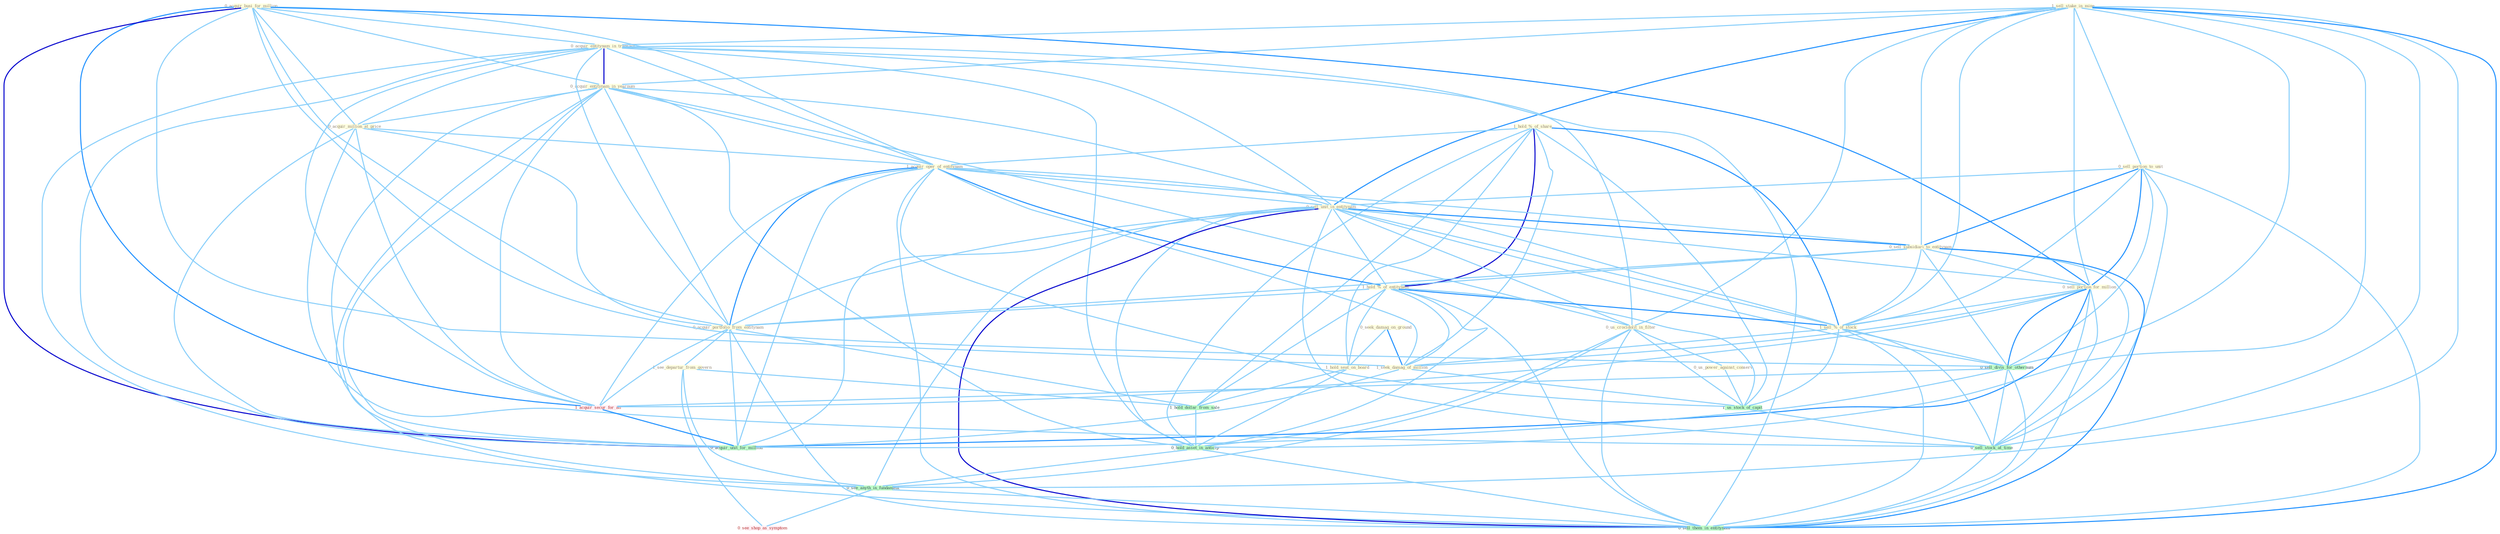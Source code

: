 Graph G{ 
    node
    [shape=polygon,style=filled,width=.5,height=.06,color="#BDFCC9",fixedsize=true,fontsize=4,
    fontcolor="#2f4f4f"];
    {node
    [color="#ffffe0", fontcolor="#8b7d6b"] "0_seek_damag_on_ground " "1_sell_stake_in_mine " "0_acquir_busi_for_million " "0_acquir_entitynam_in_transact " "0_acquir_entitynam_in_yearnum " "0_acquir_million_at_price " "1_hold_%_of_share " "1_acquir_oper_of_entitynam " "0_sell_portion_to_unit " "0_sell_unit_in_entitynam " "0_us_crocidolit_in_filter " "0_us_power_against_conserv " "0_sell_subsidiari_to_entitynam " "1_hold_%_of_entitynam " "0_sell_portion_for_million " "0_acquir_portfolio_from_entitynam " "1_see_departur_from_govern " "1_sell_%_of_stock " "1_seek_damag_of_million " "1_hold_seat_on_board "}
{node [color="#fff0f5", fontcolor="#b22222"] "1_acquir_secur_for_an " "0_see_shop_as_symptom "}
edge [color="#B0E2FF"];

	"0_seek_damag_on_ground " -- "1_seek_damag_of_million " [w="2", color="#1e90ff" , len=0.8];
	"0_seek_damag_on_ground " -- "1_hold_seat_on_board " [w="1", color="#87cefa" ];
	"1_sell_stake_in_mine " -- "0_acquir_entitynam_in_transact " [w="1", color="#87cefa" ];
	"1_sell_stake_in_mine " -- "0_acquir_entitynam_in_yearnum " [w="1", color="#87cefa" ];
	"1_sell_stake_in_mine " -- "0_sell_portion_to_unit " [w="1", color="#87cefa" ];
	"1_sell_stake_in_mine " -- "0_sell_unit_in_entitynam " [w="2", color="#1e90ff" , len=0.8];
	"1_sell_stake_in_mine " -- "0_us_crocidolit_in_filter " [w="1", color="#87cefa" ];
	"1_sell_stake_in_mine " -- "0_sell_subsidiari_to_entitynam " [w="1", color="#87cefa" ];
	"1_sell_stake_in_mine " -- "0_sell_portion_for_million " [w="1", color="#87cefa" ];
	"1_sell_stake_in_mine " -- "1_sell_%_of_stock " [w="1", color="#87cefa" ];
	"1_sell_stake_in_mine " -- "0_sell_divis_for_othernum " [w="1", color="#87cefa" ];
	"1_sell_stake_in_mine " -- "0_hold_asset_in_anticip " [w="1", color="#87cefa" ];
	"1_sell_stake_in_mine " -- "0_sell_stock_at_time " [w="1", color="#87cefa" ];
	"1_sell_stake_in_mine " -- "0_see_anyth_in_fundament " [w="1", color="#87cefa" ];
	"1_sell_stake_in_mine " -- "0_sell_them_in_entitynam " [w="2", color="#1e90ff" , len=0.8];
	"0_acquir_busi_for_million " -- "0_acquir_entitynam_in_transact " [w="1", color="#87cefa" ];
	"0_acquir_busi_for_million " -- "0_acquir_entitynam_in_yearnum " [w="1", color="#87cefa" ];
	"0_acquir_busi_for_million " -- "0_acquir_million_at_price " [w="1", color="#87cefa" ];
	"0_acquir_busi_for_million " -- "1_acquir_oper_of_entitynam " [w="1", color="#87cefa" ];
	"0_acquir_busi_for_million " -- "0_sell_portion_for_million " [w="2", color="#1e90ff" , len=0.8];
	"0_acquir_busi_for_million " -- "0_acquir_portfolio_from_entitynam " [w="1", color="#87cefa" ];
	"0_acquir_busi_for_million " -- "1_seek_damag_of_million " [w="1", color="#87cefa" ];
	"0_acquir_busi_for_million " -- "0_sell_divis_for_othernum " [w="1", color="#87cefa" ];
	"0_acquir_busi_for_million " -- "1_acquir_secur_for_an " [w="2", color="#1e90ff" , len=0.8];
	"0_acquir_busi_for_million " -- "0_acquir_unit_for_million " [w="3", color="#0000cd" , len=0.6];
	"0_acquir_entitynam_in_transact " -- "0_acquir_entitynam_in_yearnum " [w="3", color="#0000cd" , len=0.6];
	"0_acquir_entitynam_in_transact " -- "0_acquir_million_at_price " [w="1", color="#87cefa" ];
	"0_acquir_entitynam_in_transact " -- "1_acquir_oper_of_entitynam " [w="1", color="#87cefa" ];
	"0_acquir_entitynam_in_transact " -- "0_sell_unit_in_entitynam " [w="1", color="#87cefa" ];
	"0_acquir_entitynam_in_transact " -- "0_us_crocidolit_in_filter " [w="1", color="#87cefa" ];
	"0_acquir_entitynam_in_transact " -- "0_acquir_portfolio_from_entitynam " [w="1", color="#87cefa" ];
	"0_acquir_entitynam_in_transact " -- "1_acquir_secur_for_an " [w="1", color="#87cefa" ];
	"0_acquir_entitynam_in_transact " -- "0_hold_asset_in_anticip " [w="1", color="#87cefa" ];
	"0_acquir_entitynam_in_transact " -- "0_see_anyth_in_fundament " [w="1", color="#87cefa" ];
	"0_acquir_entitynam_in_transact " -- "0_acquir_unit_for_million " [w="1", color="#87cefa" ];
	"0_acquir_entitynam_in_transact " -- "0_sell_them_in_entitynam " [w="1", color="#87cefa" ];
	"0_acquir_entitynam_in_yearnum " -- "0_acquir_million_at_price " [w="1", color="#87cefa" ];
	"0_acquir_entitynam_in_yearnum " -- "1_acquir_oper_of_entitynam " [w="1", color="#87cefa" ];
	"0_acquir_entitynam_in_yearnum " -- "0_sell_unit_in_entitynam " [w="1", color="#87cefa" ];
	"0_acquir_entitynam_in_yearnum " -- "0_us_crocidolit_in_filter " [w="1", color="#87cefa" ];
	"0_acquir_entitynam_in_yearnum " -- "0_acquir_portfolio_from_entitynam " [w="1", color="#87cefa" ];
	"0_acquir_entitynam_in_yearnum " -- "1_acquir_secur_for_an " [w="1", color="#87cefa" ];
	"0_acquir_entitynam_in_yearnum " -- "0_hold_asset_in_anticip " [w="1", color="#87cefa" ];
	"0_acquir_entitynam_in_yearnum " -- "0_see_anyth_in_fundament " [w="1", color="#87cefa" ];
	"0_acquir_entitynam_in_yearnum " -- "0_acquir_unit_for_million " [w="1", color="#87cefa" ];
	"0_acquir_entitynam_in_yearnum " -- "0_sell_them_in_entitynam " [w="1", color="#87cefa" ];
	"0_acquir_million_at_price " -- "1_acquir_oper_of_entitynam " [w="1", color="#87cefa" ];
	"0_acquir_million_at_price " -- "0_acquir_portfolio_from_entitynam " [w="1", color="#87cefa" ];
	"0_acquir_million_at_price " -- "1_acquir_secur_for_an " [w="1", color="#87cefa" ];
	"0_acquir_million_at_price " -- "0_sell_stock_at_time " [w="1", color="#87cefa" ];
	"0_acquir_million_at_price " -- "0_acquir_unit_for_million " [w="1", color="#87cefa" ];
	"1_hold_%_of_share " -- "1_acquir_oper_of_entitynam " [w="1", color="#87cefa" ];
	"1_hold_%_of_share " -- "1_hold_%_of_entitynam " [w="3", color="#0000cd" , len=0.6];
	"1_hold_%_of_share " -- "1_sell_%_of_stock " [w="2", color="#1e90ff" , len=0.8];
	"1_hold_%_of_share " -- "1_seek_damag_of_million " [w="1", color="#87cefa" ];
	"1_hold_%_of_share " -- "1_hold_seat_on_board " [w="1", color="#87cefa" ];
	"1_hold_%_of_share " -- "1_us_stock_of_capit " [w="1", color="#87cefa" ];
	"1_hold_%_of_share " -- "1_hold_dollar_from_sale " [w="1", color="#87cefa" ];
	"1_hold_%_of_share " -- "0_hold_asset_in_anticip " [w="1", color="#87cefa" ];
	"1_acquir_oper_of_entitynam " -- "0_sell_unit_in_entitynam " [w="1", color="#87cefa" ];
	"1_acquir_oper_of_entitynam " -- "0_sell_subsidiari_to_entitynam " [w="1", color="#87cefa" ];
	"1_acquir_oper_of_entitynam " -- "1_hold_%_of_entitynam " [w="2", color="#1e90ff" , len=0.8];
	"1_acquir_oper_of_entitynam " -- "0_acquir_portfolio_from_entitynam " [w="2", color="#1e90ff" , len=0.8];
	"1_acquir_oper_of_entitynam " -- "1_sell_%_of_stock " [w="1", color="#87cefa" ];
	"1_acquir_oper_of_entitynam " -- "1_seek_damag_of_million " [w="1", color="#87cefa" ];
	"1_acquir_oper_of_entitynam " -- "1_acquir_secur_for_an " [w="1", color="#87cefa" ];
	"1_acquir_oper_of_entitynam " -- "1_us_stock_of_capit " [w="1", color="#87cefa" ];
	"1_acquir_oper_of_entitynam " -- "0_acquir_unit_for_million " [w="1", color="#87cefa" ];
	"1_acquir_oper_of_entitynam " -- "0_sell_them_in_entitynam " [w="1", color="#87cefa" ];
	"0_sell_portion_to_unit " -- "0_sell_unit_in_entitynam " [w="1", color="#87cefa" ];
	"0_sell_portion_to_unit " -- "0_sell_subsidiari_to_entitynam " [w="2", color="#1e90ff" , len=0.8];
	"0_sell_portion_to_unit " -- "0_sell_portion_for_million " [w="2", color="#1e90ff" , len=0.8];
	"0_sell_portion_to_unit " -- "1_sell_%_of_stock " [w="1", color="#87cefa" ];
	"0_sell_portion_to_unit " -- "0_sell_divis_for_othernum " [w="1", color="#87cefa" ];
	"0_sell_portion_to_unit " -- "0_sell_stock_at_time " [w="1", color="#87cefa" ];
	"0_sell_portion_to_unit " -- "0_sell_them_in_entitynam " [w="1", color="#87cefa" ];
	"0_sell_unit_in_entitynam " -- "0_us_crocidolit_in_filter " [w="1", color="#87cefa" ];
	"0_sell_unit_in_entitynam " -- "0_sell_subsidiari_to_entitynam " [w="2", color="#1e90ff" , len=0.8];
	"0_sell_unit_in_entitynam " -- "1_hold_%_of_entitynam " [w="1", color="#87cefa" ];
	"0_sell_unit_in_entitynam " -- "0_sell_portion_for_million " [w="1", color="#87cefa" ];
	"0_sell_unit_in_entitynam " -- "0_acquir_portfolio_from_entitynam " [w="1", color="#87cefa" ];
	"0_sell_unit_in_entitynam " -- "1_sell_%_of_stock " [w="1", color="#87cefa" ];
	"0_sell_unit_in_entitynam " -- "0_sell_divis_for_othernum " [w="1", color="#87cefa" ];
	"0_sell_unit_in_entitynam " -- "0_hold_asset_in_anticip " [w="1", color="#87cefa" ];
	"0_sell_unit_in_entitynam " -- "0_sell_stock_at_time " [w="1", color="#87cefa" ];
	"0_sell_unit_in_entitynam " -- "0_see_anyth_in_fundament " [w="1", color="#87cefa" ];
	"0_sell_unit_in_entitynam " -- "0_acquir_unit_for_million " [w="1", color="#87cefa" ];
	"0_sell_unit_in_entitynam " -- "0_sell_them_in_entitynam " [w="3", color="#0000cd" , len=0.6];
	"0_us_crocidolit_in_filter " -- "0_us_power_against_conserv " [w="1", color="#87cefa" ];
	"0_us_crocidolit_in_filter " -- "1_us_stock_of_capit " [w="1", color="#87cefa" ];
	"0_us_crocidolit_in_filter " -- "0_hold_asset_in_anticip " [w="1", color="#87cefa" ];
	"0_us_crocidolit_in_filter " -- "0_see_anyth_in_fundament " [w="1", color="#87cefa" ];
	"0_us_crocidolit_in_filter " -- "0_sell_them_in_entitynam " [w="1", color="#87cefa" ];
	"0_us_power_against_conserv " -- "1_us_stock_of_capit " [w="1", color="#87cefa" ];
	"0_sell_subsidiari_to_entitynam " -- "1_hold_%_of_entitynam " [w="1", color="#87cefa" ];
	"0_sell_subsidiari_to_entitynam " -- "0_sell_portion_for_million " [w="1", color="#87cefa" ];
	"0_sell_subsidiari_to_entitynam " -- "0_acquir_portfolio_from_entitynam " [w="1", color="#87cefa" ];
	"0_sell_subsidiari_to_entitynam " -- "1_sell_%_of_stock " [w="1", color="#87cefa" ];
	"0_sell_subsidiari_to_entitynam " -- "0_sell_divis_for_othernum " [w="1", color="#87cefa" ];
	"0_sell_subsidiari_to_entitynam " -- "0_sell_stock_at_time " [w="1", color="#87cefa" ];
	"0_sell_subsidiari_to_entitynam " -- "0_sell_them_in_entitynam " [w="2", color="#1e90ff" , len=0.8];
	"1_hold_%_of_entitynam " -- "0_acquir_portfolio_from_entitynam " [w="1", color="#87cefa" ];
	"1_hold_%_of_entitynam " -- "1_sell_%_of_stock " [w="2", color="#1e90ff" , len=0.8];
	"1_hold_%_of_entitynam " -- "1_seek_damag_of_million " [w="1", color="#87cefa" ];
	"1_hold_%_of_entitynam " -- "1_hold_seat_on_board " [w="1", color="#87cefa" ];
	"1_hold_%_of_entitynam " -- "1_us_stock_of_capit " [w="1", color="#87cefa" ];
	"1_hold_%_of_entitynam " -- "1_hold_dollar_from_sale " [w="1", color="#87cefa" ];
	"1_hold_%_of_entitynam " -- "0_hold_asset_in_anticip " [w="1", color="#87cefa" ];
	"1_hold_%_of_entitynam " -- "0_sell_them_in_entitynam " [w="1", color="#87cefa" ];
	"0_sell_portion_for_million " -- "1_sell_%_of_stock " [w="1", color="#87cefa" ];
	"0_sell_portion_for_million " -- "1_seek_damag_of_million " [w="1", color="#87cefa" ];
	"0_sell_portion_for_million " -- "0_sell_divis_for_othernum " [w="2", color="#1e90ff" , len=0.8];
	"0_sell_portion_for_million " -- "1_acquir_secur_for_an " [w="1", color="#87cefa" ];
	"0_sell_portion_for_million " -- "0_sell_stock_at_time " [w="1", color="#87cefa" ];
	"0_sell_portion_for_million " -- "0_acquir_unit_for_million " [w="2", color="#1e90ff" , len=0.8];
	"0_sell_portion_for_million " -- "0_sell_them_in_entitynam " [w="1", color="#87cefa" ];
	"0_acquir_portfolio_from_entitynam " -- "1_see_departur_from_govern " [w="1", color="#87cefa" ];
	"0_acquir_portfolio_from_entitynam " -- "1_acquir_secur_for_an " [w="1", color="#87cefa" ];
	"0_acquir_portfolio_from_entitynam " -- "1_hold_dollar_from_sale " [w="1", color="#87cefa" ];
	"0_acquir_portfolio_from_entitynam " -- "0_acquir_unit_for_million " [w="1", color="#87cefa" ];
	"0_acquir_portfolio_from_entitynam " -- "0_sell_them_in_entitynam " [w="1", color="#87cefa" ];
	"1_see_departur_from_govern " -- "1_hold_dollar_from_sale " [w="1", color="#87cefa" ];
	"1_see_departur_from_govern " -- "0_see_anyth_in_fundament " [w="1", color="#87cefa" ];
	"1_see_departur_from_govern " -- "0_see_shop_as_symptom " [w="1", color="#87cefa" ];
	"1_sell_%_of_stock " -- "1_seek_damag_of_million " [w="1", color="#87cefa" ];
	"1_sell_%_of_stock " -- "0_sell_divis_for_othernum " [w="1", color="#87cefa" ];
	"1_sell_%_of_stock " -- "1_us_stock_of_capit " [w="1", color="#87cefa" ];
	"1_sell_%_of_stock " -- "0_sell_stock_at_time " [w="1", color="#87cefa" ];
	"1_sell_%_of_stock " -- "0_sell_them_in_entitynam " [w="1", color="#87cefa" ];
	"1_seek_damag_of_million " -- "1_us_stock_of_capit " [w="1", color="#87cefa" ];
	"1_seek_damag_of_million " -- "0_acquir_unit_for_million " [w="1", color="#87cefa" ];
	"1_hold_seat_on_board " -- "1_hold_dollar_from_sale " [w="1", color="#87cefa" ];
	"1_hold_seat_on_board " -- "0_hold_asset_in_anticip " [w="1", color="#87cefa" ];
	"0_sell_divis_for_othernum " -- "1_acquir_secur_for_an " [w="1", color="#87cefa" ];
	"0_sell_divis_for_othernum " -- "0_sell_stock_at_time " [w="1", color="#87cefa" ];
	"0_sell_divis_for_othernum " -- "0_acquir_unit_for_million " [w="1", color="#87cefa" ];
	"0_sell_divis_for_othernum " -- "0_sell_them_in_entitynam " [w="1", color="#87cefa" ];
	"1_acquir_secur_for_an " -- "0_acquir_unit_for_million " [w="2", color="#1e90ff" , len=0.8];
	"1_us_stock_of_capit " -- "0_sell_stock_at_time " [w="1", color="#87cefa" ];
	"1_hold_dollar_from_sale " -- "0_hold_asset_in_anticip " [w="1", color="#87cefa" ];
	"0_hold_asset_in_anticip " -- "0_see_anyth_in_fundament " [w="1", color="#87cefa" ];
	"0_hold_asset_in_anticip " -- "0_sell_them_in_entitynam " [w="1", color="#87cefa" ];
	"0_sell_stock_at_time " -- "0_sell_them_in_entitynam " [w="1", color="#87cefa" ];
	"0_see_anyth_in_fundament " -- "0_see_shop_as_symptom " [w="1", color="#87cefa" ];
	"0_see_anyth_in_fundament " -- "0_sell_them_in_entitynam " [w="1", color="#87cefa" ];
}